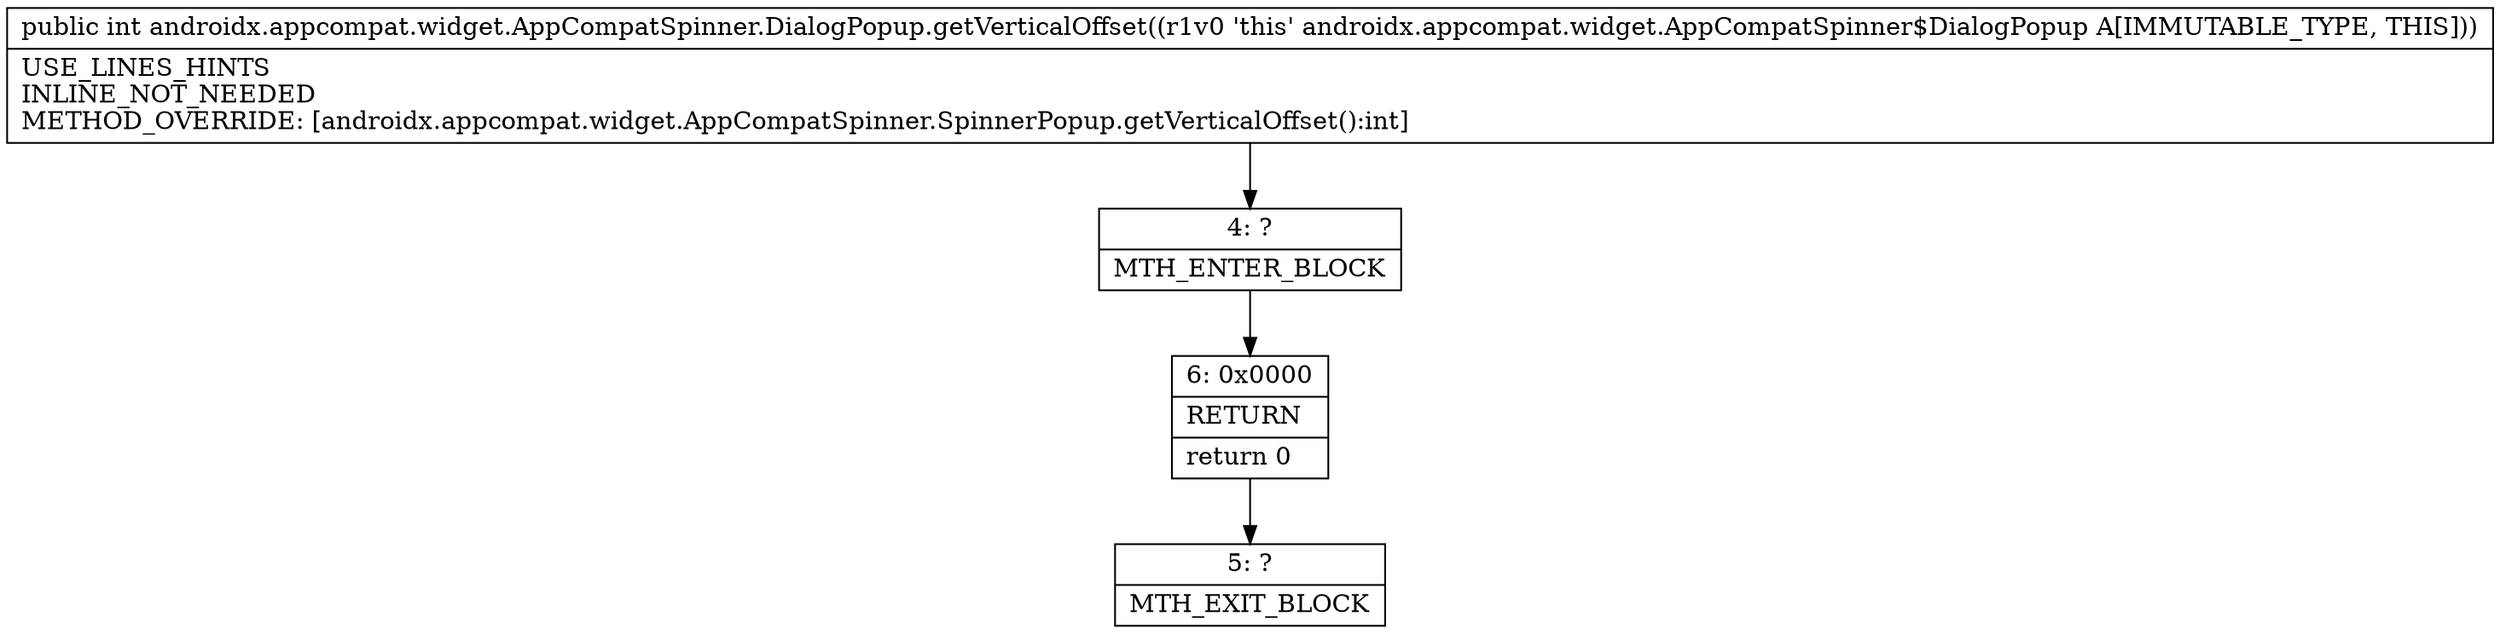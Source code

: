 digraph "CFG forandroidx.appcompat.widget.AppCompatSpinner.DialogPopup.getVerticalOffset()I" {
Node_4 [shape=record,label="{4\:\ ?|MTH_ENTER_BLOCK\l}"];
Node_6 [shape=record,label="{6\:\ 0x0000|RETURN\l|return 0\l}"];
Node_5 [shape=record,label="{5\:\ ?|MTH_EXIT_BLOCK\l}"];
MethodNode[shape=record,label="{public int androidx.appcompat.widget.AppCompatSpinner.DialogPopup.getVerticalOffset((r1v0 'this' androidx.appcompat.widget.AppCompatSpinner$DialogPopup A[IMMUTABLE_TYPE, THIS]))  | USE_LINES_HINTS\lINLINE_NOT_NEEDED\lMETHOD_OVERRIDE: [androidx.appcompat.widget.AppCompatSpinner.SpinnerPopup.getVerticalOffset():int]\l}"];
MethodNode -> Node_4;Node_4 -> Node_6;
Node_6 -> Node_5;
}

